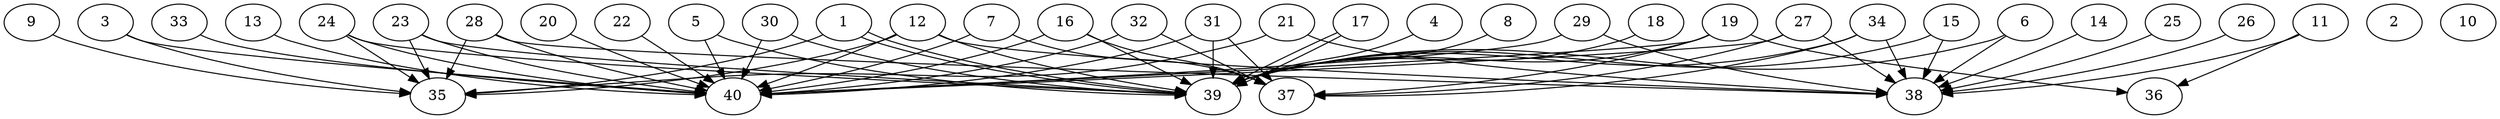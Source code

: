 // DAG automatically generated by daggen at Thu Oct  3 14:06:48 2019
// ./daggen --dot -n 40 --ccr 0.5 --fat 0.9 --regular 0.7 --density 0.6 --mindata 5242880 --maxdata 52428800 
digraph G {
  1 [size="36868096", alpha="0.15", expect_size="18434048"] 
  1 -> 35 [size ="18434048"]
  1 -> 39 [size ="18434048"]
  1 -> 39 [size ="18434048"]
  2 [size="84207616", alpha="0.03", expect_size="42103808"] 
  3 [size="97949696", alpha="0.18", expect_size="48974848"] 
  3 -> 35 [size ="48974848"]
  3 -> 40 [size ="48974848"]
  4 [size="31686656", alpha="0.05", expect_size="15843328"] 
  4 -> 39 [size ="15843328"]
  5 [size="99237888", alpha="0.04", expect_size="49618944"] 
  5 -> 39 [size ="49618944"]
  5 -> 40 [size ="49618944"]
  6 [size="65097728", alpha="0.05", expect_size="32548864"] 
  6 -> 38 [size ="32548864"]
  6 -> 39 [size ="32548864"]
  7 [size="91310080", alpha="0.14", expect_size="45655040"] 
  7 -> 37 [size ="45655040"]
  7 -> 40 [size ="45655040"]
  8 [size="102567936", alpha="0.17", expect_size="51283968"] 
  8 -> 39 [size ="51283968"]
  9 [size="23902208", alpha="0.15", expect_size="11951104"] 
  9 -> 35 [size ="11951104"]
  10 [size="56899584", alpha="0.13", expect_size="28449792"] 
  11 [size="58417152", alpha="0.11", expect_size="29208576"] 
  11 -> 36 [size ="29208576"]
  11 -> 38 [size ="29208576"]
  12 [size="35561472", alpha="0.09", expect_size="17780736"] 
  12 -> 35 [size ="17780736"]
  12 -> 38 [size ="17780736"]
  12 -> 39 [size ="17780736"]
  12 -> 40 [size ="17780736"]
  13 [size="50921472", alpha="0.03", expect_size="25460736"] 
  13 -> 40 [size ="25460736"]
  14 [size="39546880", alpha="0.02", expect_size="19773440"] 
  14 -> 38 [size ="19773440"]
  15 [size="62275584", alpha="0.08", expect_size="31137792"] 
  15 -> 38 [size ="31137792"]
  15 -> 39 [size ="31137792"]
  16 [size="79243264", alpha="0.12", expect_size="39621632"] 
  16 -> 37 [size ="39621632"]
  16 -> 39 [size ="39621632"]
  16 -> 40 [size ="39621632"]
  17 [size="103852032", alpha="0.06", expect_size="51926016"] 
  17 -> 39 [size ="51926016"]
  17 -> 39 [size ="51926016"]
  18 [size="75159552", alpha="0.06", expect_size="37579776"] 
  18 -> 39 [size ="37579776"]
  19 [size="59119616", alpha="0.16", expect_size="29559808"] 
  19 -> 36 [size ="29559808"]
  19 -> 37 [size ="29559808"]
  19 -> 39 [size ="29559808"]
  19 -> 40 [size ="29559808"]
  20 [size="34031616", alpha="0.06", expect_size="17015808"] 
  20 -> 40 [size ="17015808"]
  21 [size="97128448", alpha="0.01", expect_size="48564224"] 
  21 -> 35 [size ="48564224"]
  21 -> 38 [size ="48564224"]
  22 [size="54108160", alpha="0.12", expect_size="27054080"] 
  22 -> 40 [size ="27054080"]
  23 [size="96012288", alpha="0.01", expect_size="48006144"] 
  23 -> 35 [size ="48006144"]
  23 -> 39 [size ="48006144"]
  23 -> 40 [size ="48006144"]
  24 [size="14043136", alpha="0.15", expect_size="7021568"] 
  24 -> 35 [size ="7021568"]
  24 -> 39 [size ="7021568"]
  24 -> 40 [size ="7021568"]
  25 [size="21270528", alpha="0.07", expect_size="10635264"] 
  25 -> 38 [size ="10635264"]
  26 [size="56743936", alpha="0.11", expect_size="28371968"] 
  26 -> 38 [size ="28371968"]
  27 [size="21004288", alpha="0.13", expect_size="10502144"] 
  27 -> 37 [size ="10502144"]
  27 -> 38 [size ="10502144"]
  27 -> 40 [size ="10502144"]
  28 [size="49668096", alpha="0.14", expect_size="24834048"] 
  28 -> 35 [size ="24834048"]
  28 -> 38 [size ="24834048"]
  28 -> 40 [size ="24834048"]
  29 [size="76777472", alpha="0.17", expect_size="38388736"] 
  29 -> 38 [size ="38388736"]
  29 -> 40 [size ="38388736"]
  30 [size="58935296", alpha="0.11", expect_size="29467648"] 
  30 -> 39 [size ="29467648"]
  30 -> 40 [size ="29467648"]
  31 [size="86114304", alpha="0.14", expect_size="43057152"] 
  31 -> 37 [size ="43057152"]
  31 -> 39 [size ="43057152"]
  31 -> 40 [size ="43057152"]
  32 [size="90324992", alpha="0.03", expect_size="45162496"] 
  32 -> 37 [size ="45162496"]
  32 -> 40 [size ="45162496"]
  33 [size="50917376", alpha="0.01", expect_size="25458688"] 
  33 -> 40 [size ="25458688"]
  34 [size="55359488", alpha="0.05", expect_size="27679744"] 
  34 -> 37 [size ="27679744"]
  34 -> 38 [size ="27679744"]
  34 -> 39 [size ="27679744"]
  35 [size="30478336", alpha="0.19", expect_size="15239168"] 
  36 [size="65028096", alpha="0.09", expect_size="32514048"] 
  37 [size="24877056", alpha="0.18", expect_size="12438528"] 
  38 [size="85225472", alpha="0.00", expect_size="42612736"] 
  39 [size="55040000", alpha="0.13", expect_size="27520000"] 
  40 [size="42108928", alpha="0.11", expect_size="21054464"] 
}
